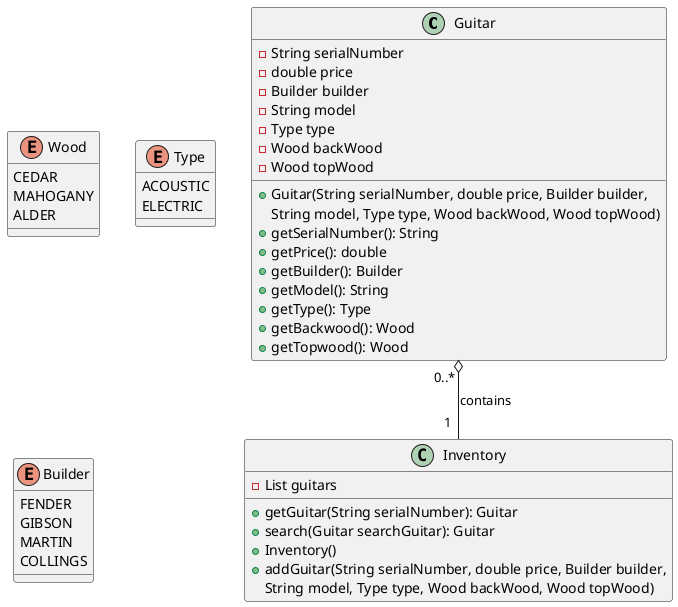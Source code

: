 @startuml

class Guitar {
- String serialNumber
- double price
- Builder builder
- String model
- Type type
- Wood backWood
- Wood topWood
+ Guitar(String serialNumber, double price, Builder builder,
String model, Type type, Wood backWood, Wood topWood)
+ getSerialNumber(): String
+ getPrice(): double
+ getBuilder(): Builder
+ getModel(): String
+ getType(): Type
+ getBackwood(): Wood
+ getTopwood(): Wood
}

class Inventory {
- List guitars
+ getGuitar(String serialNumber): Guitar
+ search(Guitar searchGuitar): Guitar
+ Inventory()
+ addGuitar(String serialNumber, double price, Builder builder,
String model, Type type, Wood backWood, Wood topWood)
}

enum Wood {
 CEDAR
 MAHOGANY
 ALDER
}

enum Type {
 ACOUSTIC
 ELECTRIC
}

enum Builder {
 FENDER
 GIBSON
 MARTIN
 COLLINGS
}

Guitar "0..* " o-- "1  " Inventory : contains


@enduml